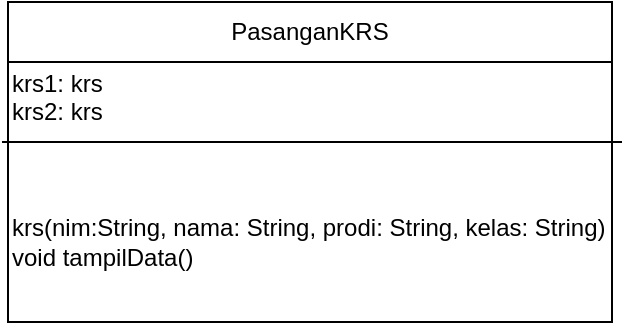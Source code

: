 <mxfile version="26.2.14">
  <diagram name="Page-1" id="ZyLC8S5dxKdKQNmnkdge">
    <mxGraphModel dx="358" dy="675" grid="1" gridSize="10" guides="1" tooltips="1" connect="1" arrows="1" fold="1" page="1" pageScale="1" pageWidth="850" pageHeight="1100" math="0" shadow="0">
      <root>
        <mxCell id="0" />
        <mxCell id="1" parent="0" />
        <mxCell id="m8tSha3gMKwPOlAXHFQ--1" value="PasanganKRS" style="swimlane;fontStyle=0;childLayout=stackLayout;horizontal=1;startSize=30;horizontalStack=0;resizeParent=1;resizeParentMax=0;resizeLast=0;collapsible=1;marginBottom=0;whiteSpace=wrap;html=1;" vertex="1" parent="1">
          <mxGeometry x="113" y="170" width="302" height="160" as="geometry" />
        </mxCell>
        <mxCell id="m8tSha3gMKwPOlAXHFQ--18" value="krs1: krs&lt;br&gt;&lt;div&gt;krs2: krs&lt;/div&gt;&lt;div&gt;&lt;br&gt;&lt;/div&gt;" style="text;html=1;align=left;verticalAlign=middle;whiteSpace=wrap;rounded=0;" vertex="1" parent="m8tSha3gMKwPOlAXHFQ--1">
          <mxGeometry y="30" width="302" height="50" as="geometry" />
        </mxCell>
        <mxCell id="m8tSha3gMKwPOlAXHFQ--22" value="krs(nim:String, nama: String, prodi: String, kelas: String)&lt;div&gt;void tampilData()&lt;/div&gt;" style="text;html=1;align=left;verticalAlign=middle;whiteSpace=wrap;rounded=0;" vertex="1" parent="m8tSha3gMKwPOlAXHFQ--1">
          <mxGeometry y="80" width="302" height="80" as="geometry" />
        </mxCell>
        <mxCell id="m8tSha3gMKwPOlAXHFQ--25" value="" style="endArrow=none;html=1;rounded=0;" edge="1" parent="m8tSha3gMKwPOlAXHFQ--1">
          <mxGeometry width="50" height="50" relative="1" as="geometry">
            <mxPoint x="-3" y="70" as="sourcePoint" />
            <mxPoint x="307" y="70" as="targetPoint" />
            <Array as="points">
              <mxPoint x="87" y="70" />
            </Array>
          </mxGeometry>
        </mxCell>
      </root>
    </mxGraphModel>
  </diagram>
</mxfile>
